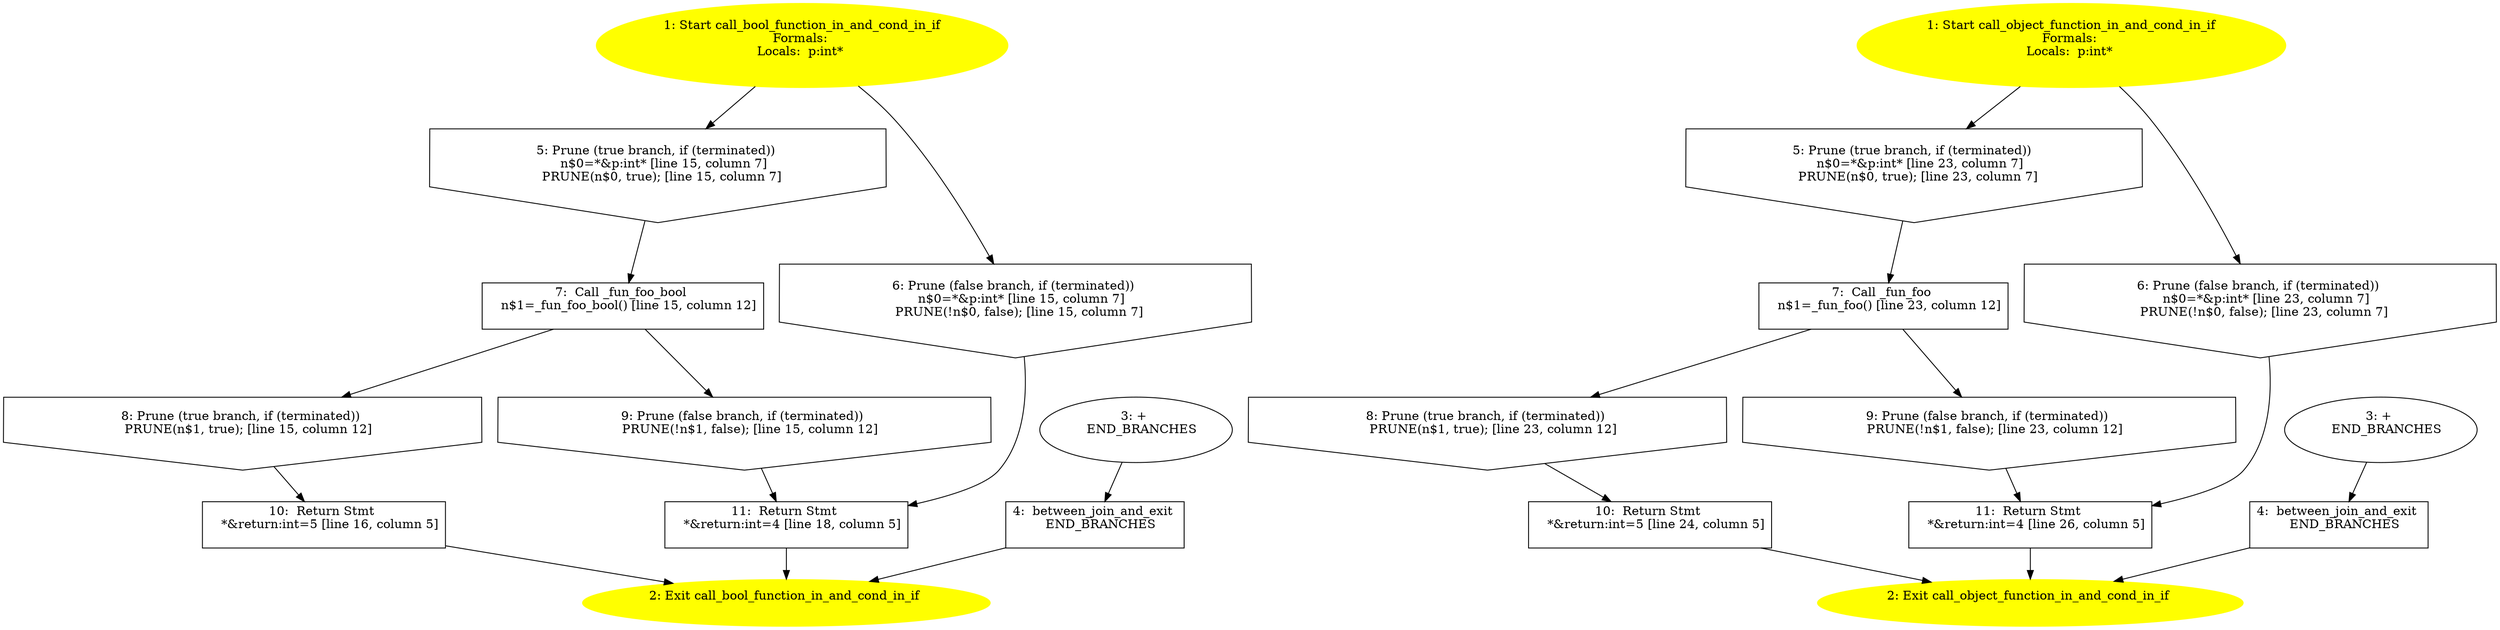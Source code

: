 /* @generated */
digraph cfg {
"call_bool_function_in_and_cond_in.acba4fbddb9f2790_1" [label="1: Start call_bool_function_in_and_cond_in_if\nFormals: \nLocals:  p:int* \n  " color=yellow style=filled]
	

	 "call_bool_function_in_and_cond_in.acba4fbddb9f2790_1" -> "call_bool_function_in_and_cond_in.acba4fbddb9f2790_5" ;
	 "call_bool_function_in_and_cond_in.acba4fbddb9f2790_1" -> "call_bool_function_in_and_cond_in.acba4fbddb9f2790_6" ;
"call_bool_function_in_and_cond_in.acba4fbddb9f2790_2" [label="2: Exit call_bool_function_in_and_cond_in_if \n  " color=yellow style=filled]
	

"call_bool_function_in_and_cond_in.acba4fbddb9f2790_3" [label="3: + \n   END_BRANCHES\n " ]
	

	 "call_bool_function_in_and_cond_in.acba4fbddb9f2790_3" -> "call_bool_function_in_and_cond_in.acba4fbddb9f2790_4" ;
"call_bool_function_in_and_cond_in.acba4fbddb9f2790_4" [label="4:  between_join_and_exit \n   END_BRANCHES\n " shape="box"]
	

	 "call_bool_function_in_and_cond_in.acba4fbddb9f2790_4" -> "call_bool_function_in_and_cond_in.acba4fbddb9f2790_2" ;
"call_bool_function_in_and_cond_in.acba4fbddb9f2790_5" [label="5: Prune (true branch, if (terminated)) \n   n$0=*&p:int* [line 15, column 7]\n  PRUNE(n$0, true); [line 15, column 7]\n " shape="invhouse"]
	

	 "call_bool_function_in_and_cond_in.acba4fbddb9f2790_5" -> "call_bool_function_in_and_cond_in.acba4fbddb9f2790_7" ;
"call_bool_function_in_and_cond_in.acba4fbddb9f2790_6" [label="6: Prune (false branch, if (terminated)) \n   n$0=*&p:int* [line 15, column 7]\n  PRUNE(!n$0, false); [line 15, column 7]\n " shape="invhouse"]
	

	 "call_bool_function_in_and_cond_in.acba4fbddb9f2790_6" -> "call_bool_function_in_and_cond_in.acba4fbddb9f2790_11" ;
"call_bool_function_in_and_cond_in.acba4fbddb9f2790_7" [label="7:  Call _fun_foo_bool \n   n$1=_fun_foo_bool() [line 15, column 12]\n " shape="box"]
	

	 "call_bool_function_in_and_cond_in.acba4fbddb9f2790_7" -> "call_bool_function_in_and_cond_in.acba4fbddb9f2790_8" ;
	 "call_bool_function_in_and_cond_in.acba4fbddb9f2790_7" -> "call_bool_function_in_and_cond_in.acba4fbddb9f2790_9" ;
"call_bool_function_in_and_cond_in.acba4fbddb9f2790_8" [label="8: Prune (true branch, if (terminated)) \n   PRUNE(n$1, true); [line 15, column 12]\n " shape="invhouse"]
	

	 "call_bool_function_in_and_cond_in.acba4fbddb9f2790_8" -> "call_bool_function_in_and_cond_in.acba4fbddb9f2790_10" ;
"call_bool_function_in_and_cond_in.acba4fbddb9f2790_9" [label="9: Prune (false branch, if (terminated)) \n   PRUNE(!n$1, false); [line 15, column 12]\n " shape="invhouse"]
	

	 "call_bool_function_in_and_cond_in.acba4fbddb9f2790_9" -> "call_bool_function_in_and_cond_in.acba4fbddb9f2790_11" ;
"call_bool_function_in_and_cond_in.acba4fbddb9f2790_10" [label="10:  Return Stmt \n   *&return:int=5 [line 16, column 5]\n " shape="box"]
	

	 "call_bool_function_in_and_cond_in.acba4fbddb9f2790_10" -> "call_bool_function_in_and_cond_in.acba4fbddb9f2790_2" ;
"call_bool_function_in_and_cond_in.acba4fbddb9f2790_11" [label="11:  Return Stmt \n   *&return:int=4 [line 18, column 5]\n " shape="box"]
	

	 "call_bool_function_in_and_cond_in.acba4fbddb9f2790_11" -> "call_bool_function_in_and_cond_in.acba4fbddb9f2790_2" ;
"call_object_function_in_and_cond_.1ada6e5c400b531e_1" [label="1: Start call_object_function_in_and_cond_in_if\nFormals: \nLocals:  p:int* \n  " color=yellow style=filled]
	

	 "call_object_function_in_and_cond_.1ada6e5c400b531e_1" -> "call_object_function_in_and_cond_.1ada6e5c400b531e_5" ;
	 "call_object_function_in_and_cond_.1ada6e5c400b531e_1" -> "call_object_function_in_and_cond_.1ada6e5c400b531e_6" ;
"call_object_function_in_and_cond_.1ada6e5c400b531e_2" [label="2: Exit call_object_function_in_and_cond_in_if \n  " color=yellow style=filled]
	

"call_object_function_in_and_cond_.1ada6e5c400b531e_3" [label="3: + \n   END_BRANCHES\n " ]
	

	 "call_object_function_in_and_cond_.1ada6e5c400b531e_3" -> "call_object_function_in_and_cond_.1ada6e5c400b531e_4" ;
"call_object_function_in_and_cond_.1ada6e5c400b531e_4" [label="4:  between_join_and_exit \n   END_BRANCHES\n " shape="box"]
	

	 "call_object_function_in_and_cond_.1ada6e5c400b531e_4" -> "call_object_function_in_and_cond_.1ada6e5c400b531e_2" ;
"call_object_function_in_and_cond_.1ada6e5c400b531e_5" [label="5: Prune (true branch, if (terminated)) \n   n$0=*&p:int* [line 23, column 7]\n  PRUNE(n$0, true); [line 23, column 7]\n " shape="invhouse"]
	

	 "call_object_function_in_and_cond_.1ada6e5c400b531e_5" -> "call_object_function_in_and_cond_.1ada6e5c400b531e_7" ;
"call_object_function_in_and_cond_.1ada6e5c400b531e_6" [label="6: Prune (false branch, if (terminated)) \n   n$0=*&p:int* [line 23, column 7]\n  PRUNE(!n$0, false); [line 23, column 7]\n " shape="invhouse"]
	

	 "call_object_function_in_and_cond_.1ada6e5c400b531e_6" -> "call_object_function_in_and_cond_.1ada6e5c400b531e_11" ;
"call_object_function_in_and_cond_.1ada6e5c400b531e_7" [label="7:  Call _fun_foo \n   n$1=_fun_foo() [line 23, column 12]\n " shape="box"]
	

	 "call_object_function_in_and_cond_.1ada6e5c400b531e_7" -> "call_object_function_in_and_cond_.1ada6e5c400b531e_8" ;
	 "call_object_function_in_and_cond_.1ada6e5c400b531e_7" -> "call_object_function_in_and_cond_.1ada6e5c400b531e_9" ;
"call_object_function_in_and_cond_.1ada6e5c400b531e_8" [label="8: Prune (true branch, if (terminated)) \n   PRUNE(n$1, true); [line 23, column 12]\n " shape="invhouse"]
	

	 "call_object_function_in_and_cond_.1ada6e5c400b531e_8" -> "call_object_function_in_and_cond_.1ada6e5c400b531e_10" ;
"call_object_function_in_and_cond_.1ada6e5c400b531e_9" [label="9: Prune (false branch, if (terminated)) \n   PRUNE(!n$1, false); [line 23, column 12]\n " shape="invhouse"]
	

	 "call_object_function_in_and_cond_.1ada6e5c400b531e_9" -> "call_object_function_in_and_cond_.1ada6e5c400b531e_11" ;
"call_object_function_in_and_cond_.1ada6e5c400b531e_10" [label="10:  Return Stmt \n   *&return:int=5 [line 24, column 5]\n " shape="box"]
	

	 "call_object_function_in_and_cond_.1ada6e5c400b531e_10" -> "call_object_function_in_and_cond_.1ada6e5c400b531e_2" ;
"call_object_function_in_and_cond_.1ada6e5c400b531e_11" [label="11:  Return Stmt \n   *&return:int=4 [line 26, column 5]\n " shape="box"]
	

	 "call_object_function_in_and_cond_.1ada6e5c400b531e_11" -> "call_object_function_in_and_cond_.1ada6e5c400b531e_2" ;
}
